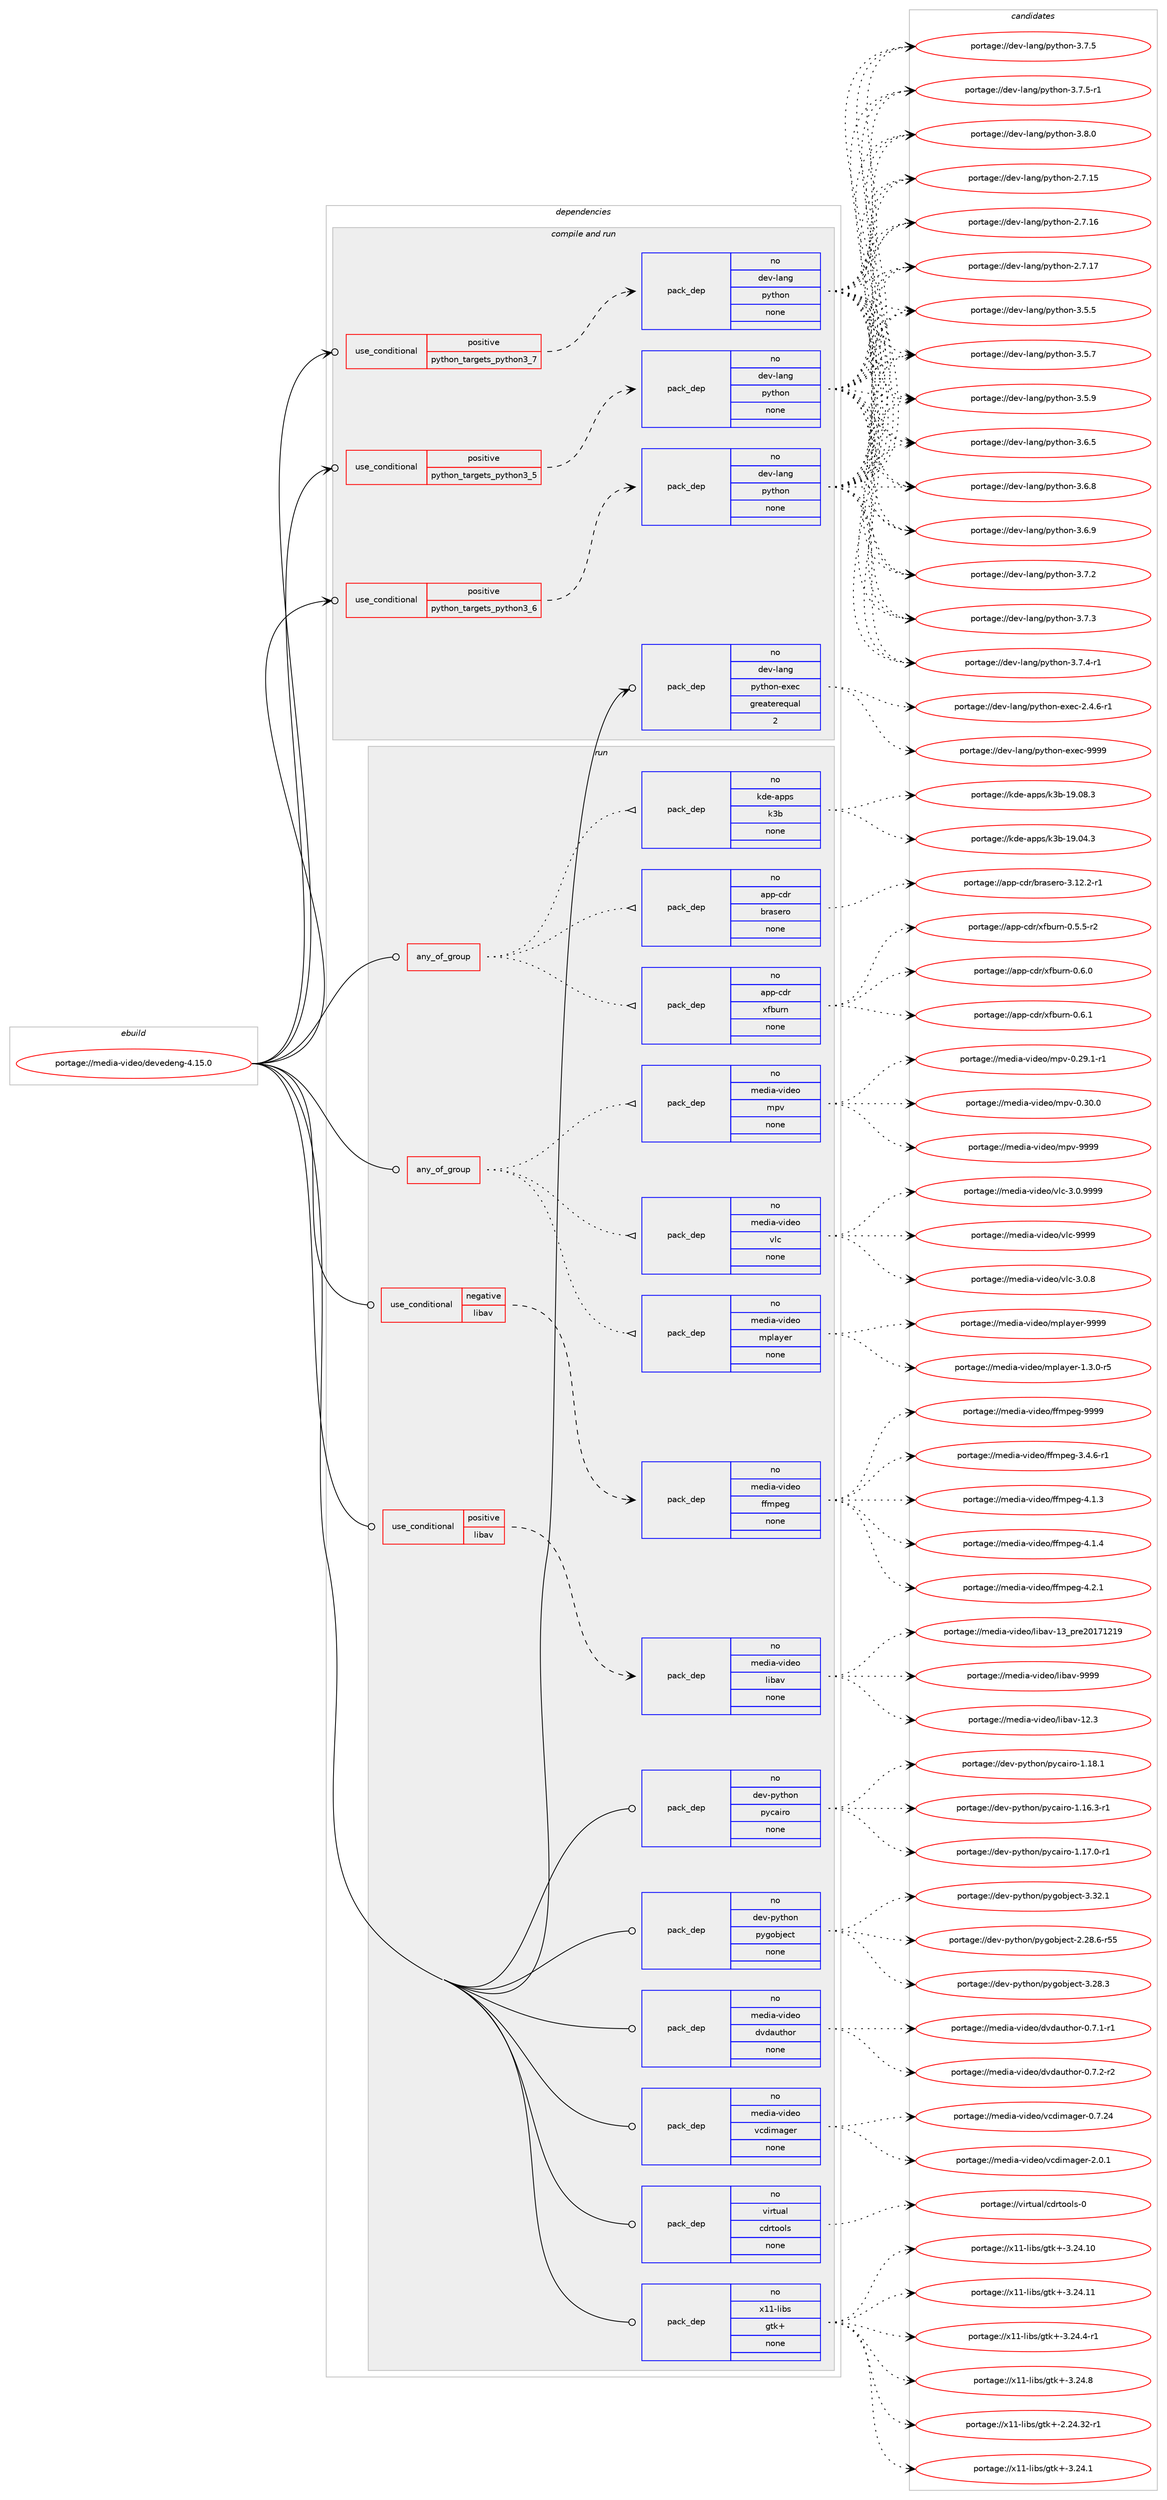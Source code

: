 digraph prolog {

# *************
# Graph options
# *************

newrank=true;
concentrate=true;
compound=true;
graph [rankdir=LR,fontname=Helvetica,fontsize=10,ranksep=1.5];#, ranksep=2.5, nodesep=0.2];
edge  [arrowhead=vee];
node  [fontname=Helvetica,fontsize=10];

# **********
# The ebuild
# **********

subgraph cluster_leftcol {
color=gray;
rank=same;
label=<<i>ebuild</i>>;
id [label="portage://media-video/devedeng-4.15.0", color=red, width=4, href="../media-video/devedeng-4.15.0.svg"];
}

# ****************
# The dependencies
# ****************

subgraph cluster_midcol {
color=gray;
label=<<i>dependencies</i>>;
subgraph cluster_compile {
fillcolor="#eeeeee";
style=filled;
label=<<i>compile</i>>;
}
subgraph cluster_compileandrun {
fillcolor="#eeeeee";
style=filled;
label=<<i>compile and run</i>>;
subgraph cond84228 {
dependency339027 [label=<<TABLE BORDER="0" CELLBORDER="1" CELLSPACING="0" CELLPADDING="4"><TR><TD ROWSPAN="3" CELLPADDING="10">use_conditional</TD></TR><TR><TD>positive</TD></TR><TR><TD>python_targets_python3_5</TD></TR></TABLE>>, shape=none, color=red];
subgraph pack249238 {
dependency339028 [label=<<TABLE BORDER="0" CELLBORDER="1" CELLSPACING="0" CELLPADDING="4" WIDTH="220"><TR><TD ROWSPAN="6" CELLPADDING="30">pack_dep</TD></TR><TR><TD WIDTH="110">no</TD></TR><TR><TD>dev-lang</TD></TR><TR><TD>python</TD></TR><TR><TD>none</TD></TR><TR><TD></TD></TR></TABLE>>, shape=none, color=blue];
}
dependency339027:e -> dependency339028:w [weight=20,style="dashed",arrowhead="vee"];
}
id:e -> dependency339027:w [weight=20,style="solid",arrowhead="odotvee"];
subgraph cond84229 {
dependency339029 [label=<<TABLE BORDER="0" CELLBORDER="1" CELLSPACING="0" CELLPADDING="4"><TR><TD ROWSPAN="3" CELLPADDING="10">use_conditional</TD></TR><TR><TD>positive</TD></TR><TR><TD>python_targets_python3_6</TD></TR></TABLE>>, shape=none, color=red];
subgraph pack249239 {
dependency339030 [label=<<TABLE BORDER="0" CELLBORDER="1" CELLSPACING="0" CELLPADDING="4" WIDTH="220"><TR><TD ROWSPAN="6" CELLPADDING="30">pack_dep</TD></TR><TR><TD WIDTH="110">no</TD></TR><TR><TD>dev-lang</TD></TR><TR><TD>python</TD></TR><TR><TD>none</TD></TR><TR><TD></TD></TR></TABLE>>, shape=none, color=blue];
}
dependency339029:e -> dependency339030:w [weight=20,style="dashed",arrowhead="vee"];
}
id:e -> dependency339029:w [weight=20,style="solid",arrowhead="odotvee"];
subgraph cond84230 {
dependency339031 [label=<<TABLE BORDER="0" CELLBORDER="1" CELLSPACING="0" CELLPADDING="4"><TR><TD ROWSPAN="3" CELLPADDING="10">use_conditional</TD></TR><TR><TD>positive</TD></TR><TR><TD>python_targets_python3_7</TD></TR></TABLE>>, shape=none, color=red];
subgraph pack249240 {
dependency339032 [label=<<TABLE BORDER="0" CELLBORDER="1" CELLSPACING="0" CELLPADDING="4" WIDTH="220"><TR><TD ROWSPAN="6" CELLPADDING="30">pack_dep</TD></TR><TR><TD WIDTH="110">no</TD></TR><TR><TD>dev-lang</TD></TR><TR><TD>python</TD></TR><TR><TD>none</TD></TR><TR><TD></TD></TR></TABLE>>, shape=none, color=blue];
}
dependency339031:e -> dependency339032:w [weight=20,style="dashed",arrowhead="vee"];
}
id:e -> dependency339031:w [weight=20,style="solid",arrowhead="odotvee"];
subgraph pack249241 {
dependency339033 [label=<<TABLE BORDER="0" CELLBORDER="1" CELLSPACING="0" CELLPADDING="4" WIDTH="220"><TR><TD ROWSPAN="6" CELLPADDING="30">pack_dep</TD></TR><TR><TD WIDTH="110">no</TD></TR><TR><TD>dev-lang</TD></TR><TR><TD>python-exec</TD></TR><TR><TD>greaterequal</TD></TR><TR><TD>2</TD></TR></TABLE>>, shape=none, color=blue];
}
id:e -> dependency339033:w [weight=20,style="solid",arrowhead="odotvee"];
}
subgraph cluster_run {
fillcolor="#eeeeee";
style=filled;
label=<<i>run</i>>;
subgraph any5418 {
dependency339034 [label=<<TABLE BORDER="0" CELLBORDER="1" CELLSPACING="0" CELLPADDING="4"><TR><TD CELLPADDING="10">any_of_group</TD></TR></TABLE>>, shape=none, color=red];subgraph pack249242 {
dependency339035 [label=<<TABLE BORDER="0" CELLBORDER="1" CELLSPACING="0" CELLPADDING="4" WIDTH="220"><TR><TD ROWSPAN="6" CELLPADDING="30">pack_dep</TD></TR><TR><TD WIDTH="110">no</TD></TR><TR><TD>app-cdr</TD></TR><TR><TD>brasero</TD></TR><TR><TD>none</TD></TR><TR><TD></TD></TR></TABLE>>, shape=none, color=blue];
}
dependency339034:e -> dependency339035:w [weight=20,style="dotted",arrowhead="oinv"];
subgraph pack249243 {
dependency339036 [label=<<TABLE BORDER="0" CELLBORDER="1" CELLSPACING="0" CELLPADDING="4" WIDTH="220"><TR><TD ROWSPAN="6" CELLPADDING="30">pack_dep</TD></TR><TR><TD WIDTH="110">no</TD></TR><TR><TD>kde-apps</TD></TR><TR><TD>k3b</TD></TR><TR><TD>none</TD></TR><TR><TD></TD></TR></TABLE>>, shape=none, color=blue];
}
dependency339034:e -> dependency339036:w [weight=20,style="dotted",arrowhead="oinv"];
subgraph pack249244 {
dependency339037 [label=<<TABLE BORDER="0" CELLBORDER="1" CELLSPACING="0" CELLPADDING="4" WIDTH="220"><TR><TD ROWSPAN="6" CELLPADDING="30">pack_dep</TD></TR><TR><TD WIDTH="110">no</TD></TR><TR><TD>app-cdr</TD></TR><TR><TD>xfburn</TD></TR><TR><TD>none</TD></TR><TR><TD></TD></TR></TABLE>>, shape=none, color=blue];
}
dependency339034:e -> dependency339037:w [weight=20,style="dotted",arrowhead="oinv"];
}
id:e -> dependency339034:w [weight=20,style="solid",arrowhead="odot"];
subgraph any5419 {
dependency339038 [label=<<TABLE BORDER="0" CELLBORDER="1" CELLSPACING="0" CELLPADDING="4"><TR><TD CELLPADDING="10">any_of_group</TD></TR></TABLE>>, shape=none, color=red];subgraph pack249245 {
dependency339039 [label=<<TABLE BORDER="0" CELLBORDER="1" CELLSPACING="0" CELLPADDING="4" WIDTH="220"><TR><TD ROWSPAN="6" CELLPADDING="30">pack_dep</TD></TR><TR><TD WIDTH="110">no</TD></TR><TR><TD>media-video</TD></TR><TR><TD>vlc</TD></TR><TR><TD>none</TD></TR><TR><TD></TD></TR></TABLE>>, shape=none, color=blue];
}
dependency339038:e -> dependency339039:w [weight=20,style="dotted",arrowhead="oinv"];
subgraph pack249246 {
dependency339040 [label=<<TABLE BORDER="0" CELLBORDER="1" CELLSPACING="0" CELLPADDING="4" WIDTH="220"><TR><TD ROWSPAN="6" CELLPADDING="30">pack_dep</TD></TR><TR><TD WIDTH="110">no</TD></TR><TR><TD>media-video</TD></TR><TR><TD>mpv</TD></TR><TR><TD>none</TD></TR><TR><TD></TD></TR></TABLE>>, shape=none, color=blue];
}
dependency339038:e -> dependency339040:w [weight=20,style="dotted",arrowhead="oinv"];
subgraph pack249247 {
dependency339041 [label=<<TABLE BORDER="0" CELLBORDER="1" CELLSPACING="0" CELLPADDING="4" WIDTH="220"><TR><TD ROWSPAN="6" CELLPADDING="30">pack_dep</TD></TR><TR><TD WIDTH="110">no</TD></TR><TR><TD>media-video</TD></TR><TR><TD>mplayer</TD></TR><TR><TD>none</TD></TR><TR><TD></TD></TR></TABLE>>, shape=none, color=blue];
}
dependency339038:e -> dependency339041:w [weight=20,style="dotted",arrowhead="oinv"];
}
id:e -> dependency339038:w [weight=20,style="solid",arrowhead="odot"];
subgraph cond84231 {
dependency339042 [label=<<TABLE BORDER="0" CELLBORDER="1" CELLSPACING="0" CELLPADDING="4"><TR><TD ROWSPAN="3" CELLPADDING="10">use_conditional</TD></TR><TR><TD>negative</TD></TR><TR><TD>libav</TD></TR></TABLE>>, shape=none, color=red];
subgraph pack249248 {
dependency339043 [label=<<TABLE BORDER="0" CELLBORDER="1" CELLSPACING="0" CELLPADDING="4" WIDTH="220"><TR><TD ROWSPAN="6" CELLPADDING="30">pack_dep</TD></TR><TR><TD WIDTH="110">no</TD></TR><TR><TD>media-video</TD></TR><TR><TD>ffmpeg</TD></TR><TR><TD>none</TD></TR><TR><TD></TD></TR></TABLE>>, shape=none, color=blue];
}
dependency339042:e -> dependency339043:w [weight=20,style="dashed",arrowhead="vee"];
}
id:e -> dependency339042:w [weight=20,style="solid",arrowhead="odot"];
subgraph cond84232 {
dependency339044 [label=<<TABLE BORDER="0" CELLBORDER="1" CELLSPACING="0" CELLPADDING="4"><TR><TD ROWSPAN="3" CELLPADDING="10">use_conditional</TD></TR><TR><TD>positive</TD></TR><TR><TD>libav</TD></TR></TABLE>>, shape=none, color=red];
subgraph pack249249 {
dependency339045 [label=<<TABLE BORDER="0" CELLBORDER="1" CELLSPACING="0" CELLPADDING="4" WIDTH="220"><TR><TD ROWSPAN="6" CELLPADDING="30">pack_dep</TD></TR><TR><TD WIDTH="110">no</TD></TR><TR><TD>media-video</TD></TR><TR><TD>libav</TD></TR><TR><TD>none</TD></TR><TR><TD></TD></TR></TABLE>>, shape=none, color=blue];
}
dependency339044:e -> dependency339045:w [weight=20,style="dashed",arrowhead="vee"];
}
id:e -> dependency339044:w [weight=20,style="solid",arrowhead="odot"];
subgraph pack249250 {
dependency339046 [label=<<TABLE BORDER="0" CELLBORDER="1" CELLSPACING="0" CELLPADDING="4" WIDTH="220"><TR><TD ROWSPAN="6" CELLPADDING="30">pack_dep</TD></TR><TR><TD WIDTH="110">no</TD></TR><TR><TD>dev-python</TD></TR><TR><TD>pycairo</TD></TR><TR><TD>none</TD></TR><TR><TD></TD></TR></TABLE>>, shape=none, color=blue];
}
id:e -> dependency339046:w [weight=20,style="solid",arrowhead="odot"];
subgraph pack249251 {
dependency339047 [label=<<TABLE BORDER="0" CELLBORDER="1" CELLSPACING="0" CELLPADDING="4" WIDTH="220"><TR><TD ROWSPAN="6" CELLPADDING="30">pack_dep</TD></TR><TR><TD WIDTH="110">no</TD></TR><TR><TD>dev-python</TD></TR><TR><TD>pygobject</TD></TR><TR><TD>none</TD></TR><TR><TD></TD></TR></TABLE>>, shape=none, color=blue];
}
id:e -> dependency339047:w [weight=20,style="solid",arrowhead="odot"];
subgraph pack249252 {
dependency339048 [label=<<TABLE BORDER="0" CELLBORDER="1" CELLSPACING="0" CELLPADDING="4" WIDTH="220"><TR><TD ROWSPAN="6" CELLPADDING="30">pack_dep</TD></TR><TR><TD WIDTH="110">no</TD></TR><TR><TD>media-video</TD></TR><TR><TD>dvdauthor</TD></TR><TR><TD>none</TD></TR><TR><TD></TD></TR></TABLE>>, shape=none, color=blue];
}
id:e -> dependency339048:w [weight=20,style="solid",arrowhead="odot"];
subgraph pack249253 {
dependency339049 [label=<<TABLE BORDER="0" CELLBORDER="1" CELLSPACING="0" CELLPADDING="4" WIDTH="220"><TR><TD ROWSPAN="6" CELLPADDING="30">pack_dep</TD></TR><TR><TD WIDTH="110">no</TD></TR><TR><TD>media-video</TD></TR><TR><TD>vcdimager</TD></TR><TR><TD>none</TD></TR><TR><TD></TD></TR></TABLE>>, shape=none, color=blue];
}
id:e -> dependency339049:w [weight=20,style="solid",arrowhead="odot"];
subgraph pack249254 {
dependency339050 [label=<<TABLE BORDER="0" CELLBORDER="1" CELLSPACING="0" CELLPADDING="4" WIDTH="220"><TR><TD ROWSPAN="6" CELLPADDING="30">pack_dep</TD></TR><TR><TD WIDTH="110">no</TD></TR><TR><TD>virtual</TD></TR><TR><TD>cdrtools</TD></TR><TR><TD>none</TD></TR><TR><TD></TD></TR></TABLE>>, shape=none, color=blue];
}
id:e -> dependency339050:w [weight=20,style="solid",arrowhead="odot"];
subgraph pack249255 {
dependency339051 [label=<<TABLE BORDER="0" CELLBORDER="1" CELLSPACING="0" CELLPADDING="4" WIDTH="220"><TR><TD ROWSPAN="6" CELLPADDING="30">pack_dep</TD></TR><TR><TD WIDTH="110">no</TD></TR><TR><TD>x11-libs</TD></TR><TR><TD>gtk+</TD></TR><TR><TD>none</TD></TR><TR><TD></TD></TR></TABLE>>, shape=none, color=blue];
}
id:e -> dependency339051:w [weight=20,style="solid",arrowhead="odot"];
}
}

# **************
# The candidates
# **************

subgraph cluster_choices {
rank=same;
color=gray;
label=<<i>candidates</i>>;

subgraph choice249238 {
color=black;
nodesep=1;
choiceportage10010111845108971101034711212111610411111045504655464953 [label="portage://dev-lang/python-2.7.15", color=red, width=4,href="../dev-lang/python-2.7.15.svg"];
choiceportage10010111845108971101034711212111610411111045504655464954 [label="portage://dev-lang/python-2.7.16", color=red, width=4,href="../dev-lang/python-2.7.16.svg"];
choiceportage10010111845108971101034711212111610411111045504655464955 [label="portage://dev-lang/python-2.7.17", color=red, width=4,href="../dev-lang/python-2.7.17.svg"];
choiceportage100101118451089711010347112121116104111110455146534653 [label="portage://dev-lang/python-3.5.5", color=red, width=4,href="../dev-lang/python-3.5.5.svg"];
choiceportage100101118451089711010347112121116104111110455146534655 [label="portage://dev-lang/python-3.5.7", color=red, width=4,href="../dev-lang/python-3.5.7.svg"];
choiceportage100101118451089711010347112121116104111110455146534657 [label="portage://dev-lang/python-3.5.9", color=red, width=4,href="../dev-lang/python-3.5.9.svg"];
choiceportage100101118451089711010347112121116104111110455146544653 [label="portage://dev-lang/python-3.6.5", color=red, width=4,href="../dev-lang/python-3.6.5.svg"];
choiceportage100101118451089711010347112121116104111110455146544656 [label="portage://dev-lang/python-3.6.8", color=red, width=4,href="../dev-lang/python-3.6.8.svg"];
choiceportage100101118451089711010347112121116104111110455146544657 [label="portage://dev-lang/python-3.6.9", color=red, width=4,href="../dev-lang/python-3.6.9.svg"];
choiceportage100101118451089711010347112121116104111110455146554650 [label="portage://dev-lang/python-3.7.2", color=red, width=4,href="../dev-lang/python-3.7.2.svg"];
choiceportage100101118451089711010347112121116104111110455146554651 [label="portage://dev-lang/python-3.7.3", color=red, width=4,href="../dev-lang/python-3.7.3.svg"];
choiceportage1001011184510897110103471121211161041111104551465546524511449 [label="portage://dev-lang/python-3.7.4-r1", color=red, width=4,href="../dev-lang/python-3.7.4-r1.svg"];
choiceportage100101118451089711010347112121116104111110455146554653 [label="portage://dev-lang/python-3.7.5", color=red, width=4,href="../dev-lang/python-3.7.5.svg"];
choiceportage1001011184510897110103471121211161041111104551465546534511449 [label="portage://dev-lang/python-3.7.5-r1", color=red, width=4,href="../dev-lang/python-3.7.5-r1.svg"];
choiceportage100101118451089711010347112121116104111110455146564648 [label="portage://dev-lang/python-3.8.0", color=red, width=4,href="../dev-lang/python-3.8.0.svg"];
dependency339028:e -> choiceportage10010111845108971101034711212111610411111045504655464953:w [style=dotted,weight="100"];
dependency339028:e -> choiceportage10010111845108971101034711212111610411111045504655464954:w [style=dotted,weight="100"];
dependency339028:e -> choiceportage10010111845108971101034711212111610411111045504655464955:w [style=dotted,weight="100"];
dependency339028:e -> choiceportage100101118451089711010347112121116104111110455146534653:w [style=dotted,weight="100"];
dependency339028:e -> choiceportage100101118451089711010347112121116104111110455146534655:w [style=dotted,weight="100"];
dependency339028:e -> choiceportage100101118451089711010347112121116104111110455146534657:w [style=dotted,weight="100"];
dependency339028:e -> choiceportage100101118451089711010347112121116104111110455146544653:w [style=dotted,weight="100"];
dependency339028:e -> choiceportage100101118451089711010347112121116104111110455146544656:w [style=dotted,weight="100"];
dependency339028:e -> choiceportage100101118451089711010347112121116104111110455146544657:w [style=dotted,weight="100"];
dependency339028:e -> choiceportage100101118451089711010347112121116104111110455146554650:w [style=dotted,weight="100"];
dependency339028:e -> choiceportage100101118451089711010347112121116104111110455146554651:w [style=dotted,weight="100"];
dependency339028:e -> choiceportage1001011184510897110103471121211161041111104551465546524511449:w [style=dotted,weight="100"];
dependency339028:e -> choiceportage100101118451089711010347112121116104111110455146554653:w [style=dotted,weight="100"];
dependency339028:e -> choiceportage1001011184510897110103471121211161041111104551465546534511449:w [style=dotted,weight="100"];
dependency339028:e -> choiceportage100101118451089711010347112121116104111110455146564648:w [style=dotted,weight="100"];
}
subgraph choice249239 {
color=black;
nodesep=1;
choiceportage10010111845108971101034711212111610411111045504655464953 [label="portage://dev-lang/python-2.7.15", color=red, width=4,href="../dev-lang/python-2.7.15.svg"];
choiceportage10010111845108971101034711212111610411111045504655464954 [label="portage://dev-lang/python-2.7.16", color=red, width=4,href="../dev-lang/python-2.7.16.svg"];
choiceportage10010111845108971101034711212111610411111045504655464955 [label="portage://dev-lang/python-2.7.17", color=red, width=4,href="../dev-lang/python-2.7.17.svg"];
choiceportage100101118451089711010347112121116104111110455146534653 [label="portage://dev-lang/python-3.5.5", color=red, width=4,href="../dev-lang/python-3.5.5.svg"];
choiceportage100101118451089711010347112121116104111110455146534655 [label="portage://dev-lang/python-3.5.7", color=red, width=4,href="../dev-lang/python-3.5.7.svg"];
choiceportage100101118451089711010347112121116104111110455146534657 [label="portage://dev-lang/python-3.5.9", color=red, width=4,href="../dev-lang/python-3.5.9.svg"];
choiceportage100101118451089711010347112121116104111110455146544653 [label="portage://dev-lang/python-3.6.5", color=red, width=4,href="../dev-lang/python-3.6.5.svg"];
choiceportage100101118451089711010347112121116104111110455146544656 [label="portage://dev-lang/python-3.6.8", color=red, width=4,href="../dev-lang/python-3.6.8.svg"];
choiceportage100101118451089711010347112121116104111110455146544657 [label="portage://dev-lang/python-3.6.9", color=red, width=4,href="../dev-lang/python-3.6.9.svg"];
choiceportage100101118451089711010347112121116104111110455146554650 [label="portage://dev-lang/python-3.7.2", color=red, width=4,href="../dev-lang/python-3.7.2.svg"];
choiceportage100101118451089711010347112121116104111110455146554651 [label="portage://dev-lang/python-3.7.3", color=red, width=4,href="../dev-lang/python-3.7.3.svg"];
choiceportage1001011184510897110103471121211161041111104551465546524511449 [label="portage://dev-lang/python-3.7.4-r1", color=red, width=4,href="../dev-lang/python-3.7.4-r1.svg"];
choiceportage100101118451089711010347112121116104111110455146554653 [label="portage://dev-lang/python-3.7.5", color=red, width=4,href="../dev-lang/python-3.7.5.svg"];
choiceportage1001011184510897110103471121211161041111104551465546534511449 [label="portage://dev-lang/python-3.7.5-r1", color=red, width=4,href="../dev-lang/python-3.7.5-r1.svg"];
choiceportage100101118451089711010347112121116104111110455146564648 [label="portage://dev-lang/python-3.8.0", color=red, width=4,href="../dev-lang/python-3.8.0.svg"];
dependency339030:e -> choiceportage10010111845108971101034711212111610411111045504655464953:w [style=dotted,weight="100"];
dependency339030:e -> choiceportage10010111845108971101034711212111610411111045504655464954:w [style=dotted,weight="100"];
dependency339030:e -> choiceportage10010111845108971101034711212111610411111045504655464955:w [style=dotted,weight="100"];
dependency339030:e -> choiceportage100101118451089711010347112121116104111110455146534653:w [style=dotted,weight="100"];
dependency339030:e -> choiceportage100101118451089711010347112121116104111110455146534655:w [style=dotted,weight="100"];
dependency339030:e -> choiceportage100101118451089711010347112121116104111110455146534657:w [style=dotted,weight="100"];
dependency339030:e -> choiceportage100101118451089711010347112121116104111110455146544653:w [style=dotted,weight="100"];
dependency339030:e -> choiceportage100101118451089711010347112121116104111110455146544656:w [style=dotted,weight="100"];
dependency339030:e -> choiceportage100101118451089711010347112121116104111110455146544657:w [style=dotted,weight="100"];
dependency339030:e -> choiceportage100101118451089711010347112121116104111110455146554650:w [style=dotted,weight="100"];
dependency339030:e -> choiceportage100101118451089711010347112121116104111110455146554651:w [style=dotted,weight="100"];
dependency339030:e -> choiceportage1001011184510897110103471121211161041111104551465546524511449:w [style=dotted,weight="100"];
dependency339030:e -> choiceportage100101118451089711010347112121116104111110455146554653:w [style=dotted,weight="100"];
dependency339030:e -> choiceportage1001011184510897110103471121211161041111104551465546534511449:w [style=dotted,weight="100"];
dependency339030:e -> choiceportage100101118451089711010347112121116104111110455146564648:w [style=dotted,weight="100"];
}
subgraph choice249240 {
color=black;
nodesep=1;
choiceportage10010111845108971101034711212111610411111045504655464953 [label="portage://dev-lang/python-2.7.15", color=red, width=4,href="../dev-lang/python-2.7.15.svg"];
choiceportage10010111845108971101034711212111610411111045504655464954 [label="portage://dev-lang/python-2.7.16", color=red, width=4,href="../dev-lang/python-2.7.16.svg"];
choiceportage10010111845108971101034711212111610411111045504655464955 [label="portage://dev-lang/python-2.7.17", color=red, width=4,href="../dev-lang/python-2.7.17.svg"];
choiceportage100101118451089711010347112121116104111110455146534653 [label="portage://dev-lang/python-3.5.5", color=red, width=4,href="../dev-lang/python-3.5.5.svg"];
choiceportage100101118451089711010347112121116104111110455146534655 [label="portage://dev-lang/python-3.5.7", color=red, width=4,href="../dev-lang/python-3.5.7.svg"];
choiceportage100101118451089711010347112121116104111110455146534657 [label="portage://dev-lang/python-3.5.9", color=red, width=4,href="../dev-lang/python-3.5.9.svg"];
choiceportage100101118451089711010347112121116104111110455146544653 [label="portage://dev-lang/python-3.6.5", color=red, width=4,href="../dev-lang/python-3.6.5.svg"];
choiceportage100101118451089711010347112121116104111110455146544656 [label="portage://dev-lang/python-3.6.8", color=red, width=4,href="../dev-lang/python-3.6.8.svg"];
choiceportage100101118451089711010347112121116104111110455146544657 [label="portage://dev-lang/python-3.6.9", color=red, width=4,href="../dev-lang/python-3.6.9.svg"];
choiceportage100101118451089711010347112121116104111110455146554650 [label="portage://dev-lang/python-3.7.2", color=red, width=4,href="../dev-lang/python-3.7.2.svg"];
choiceportage100101118451089711010347112121116104111110455146554651 [label="portage://dev-lang/python-3.7.3", color=red, width=4,href="../dev-lang/python-3.7.3.svg"];
choiceportage1001011184510897110103471121211161041111104551465546524511449 [label="portage://dev-lang/python-3.7.4-r1", color=red, width=4,href="../dev-lang/python-3.7.4-r1.svg"];
choiceportage100101118451089711010347112121116104111110455146554653 [label="portage://dev-lang/python-3.7.5", color=red, width=4,href="../dev-lang/python-3.7.5.svg"];
choiceportage1001011184510897110103471121211161041111104551465546534511449 [label="portage://dev-lang/python-3.7.5-r1", color=red, width=4,href="../dev-lang/python-3.7.5-r1.svg"];
choiceportage100101118451089711010347112121116104111110455146564648 [label="portage://dev-lang/python-3.8.0", color=red, width=4,href="../dev-lang/python-3.8.0.svg"];
dependency339032:e -> choiceportage10010111845108971101034711212111610411111045504655464953:w [style=dotted,weight="100"];
dependency339032:e -> choiceportage10010111845108971101034711212111610411111045504655464954:w [style=dotted,weight="100"];
dependency339032:e -> choiceportage10010111845108971101034711212111610411111045504655464955:w [style=dotted,weight="100"];
dependency339032:e -> choiceportage100101118451089711010347112121116104111110455146534653:w [style=dotted,weight="100"];
dependency339032:e -> choiceportage100101118451089711010347112121116104111110455146534655:w [style=dotted,weight="100"];
dependency339032:e -> choiceportage100101118451089711010347112121116104111110455146534657:w [style=dotted,weight="100"];
dependency339032:e -> choiceportage100101118451089711010347112121116104111110455146544653:w [style=dotted,weight="100"];
dependency339032:e -> choiceportage100101118451089711010347112121116104111110455146544656:w [style=dotted,weight="100"];
dependency339032:e -> choiceportage100101118451089711010347112121116104111110455146544657:w [style=dotted,weight="100"];
dependency339032:e -> choiceportage100101118451089711010347112121116104111110455146554650:w [style=dotted,weight="100"];
dependency339032:e -> choiceportage100101118451089711010347112121116104111110455146554651:w [style=dotted,weight="100"];
dependency339032:e -> choiceportage1001011184510897110103471121211161041111104551465546524511449:w [style=dotted,weight="100"];
dependency339032:e -> choiceportage100101118451089711010347112121116104111110455146554653:w [style=dotted,weight="100"];
dependency339032:e -> choiceportage1001011184510897110103471121211161041111104551465546534511449:w [style=dotted,weight="100"];
dependency339032:e -> choiceportage100101118451089711010347112121116104111110455146564648:w [style=dotted,weight="100"];
}
subgraph choice249241 {
color=black;
nodesep=1;
choiceportage10010111845108971101034711212111610411111045101120101994550465246544511449 [label="portage://dev-lang/python-exec-2.4.6-r1", color=red, width=4,href="../dev-lang/python-exec-2.4.6-r1.svg"];
choiceportage10010111845108971101034711212111610411111045101120101994557575757 [label="portage://dev-lang/python-exec-9999", color=red, width=4,href="../dev-lang/python-exec-9999.svg"];
dependency339033:e -> choiceportage10010111845108971101034711212111610411111045101120101994550465246544511449:w [style=dotted,weight="100"];
dependency339033:e -> choiceportage10010111845108971101034711212111610411111045101120101994557575757:w [style=dotted,weight="100"];
}
subgraph choice249242 {
color=black;
nodesep=1;
choiceportage971121124599100114479811497115101114111455146495046504511449 [label="portage://app-cdr/brasero-3.12.2-r1", color=red, width=4,href="../app-cdr/brasero-3.12.2-r1.svg"];
dependency339035:e -> choiceportage971121124599100114479811497115101114111455146495046504511449:w [style=dotted,weight="100"];
}
subgraph choice249243 {
color=black;
nodesep=1;
choiceportage10710010145971121121154710751984549574648524651 [label="portage://kde-apps/k3b-19.04.3", color=red, width=4,href="../kde-apps/k3b-19.04.3.svg"];
choiceportage10710010145971121121154710751984549574648564651 [label="portage://kde-apps/k3b-19.08.3", color=red, width=4,href="../kde-apps/k3b-19.08.3.svg"];
dependency339036:e -> choiceportage10710010145971121121154710751984549574648524651:w [style=dotted,weight="100"];
dependency339036:e -> choiceportage10710010145971121121154710751984549574648564651:w [style=dotted,weight="100"];
}
subgraph choice249244 {
color=black;
nodesep=1;
choiceportage97112112459910011447120102981171141104548465346534511450 [label="portage://app-cdr/xfburn-0.5.5-r2", color=red, width=4,href="../app-cdr/xfburn-0.5.5-r2.svg"];
choiceportage9711211245991001144712010298117114110454846544648 [label="portage://app-cdr/xfburn-0.6.0", color=red, width=4,href="../app-cdr/xfburn-0.6.0.svg"];
choiceportage9711211245991001144712010298117114110454846544649 [label="portage://app-cdr/xfburn-0.6.1", color=red, width=4,href="../app-cdr/xfburn-0.6.1.svg"];
dependency339037:e -> choiceportage97112112459910011447120102981171141104548465346534511450:w [style=dotted,weight="100"];
dependency339037:e -> choiceportage9711211245991001144712010298117114110454846544648:w [style=dotted,weight="100"];
dependency339037:e -> choiceportage9711211245991001144712010298117114110454846544649:w [style=dotted,weight="100"];
}
subgraph choice249245 {
color=black;
nodesep=1;
choiceportage10910110010597451181051001011114711810899455146484656 [label="portage://media-video/vlc-3.0.8", color=red, width=4,href="../media-video/vlc-3.0.8.svg"];
choiceportage10910110010597451181051001011114711810899455146484657575757 [label="portage://media-video/vlc-3.0.9999", color=red, width=4,href="../media-video/vlc-3.0.9999.svg"];
choiceportage109101100105974511810510010111147118108994557575757 [label="portage://media-video/vlc-9999", color=red, width=4,href="../media-video/vlc-9999.svg"];
dependency339039:e -> choiceportage10910110010597451181051001011114711810899455146484656:w [style=dotted,weight="100"];
dependency339039:e -> choiceportage10910110010597451181051001011114711810899455146484657575757:w [style=dotted,weight="100"];
dependency339039:e -> choiceportage109101100105974511810510010111147118108994557575757:w [style=dotted,weight="100"];
}
subgraph choice249246 {
color=black;
nodesep=1;
choiceportage109101100105974511810510010111147109112118454846505746494511449 [label="portage://media-video/mpv-0.29.1-r1", color=red, width=4,href="../media-video/mpv-0.29.1-r1.svg"];
choiceportage10910110010597451181051001011114710911211845484651484648 [label="portage://media-video/mpv-0.30.0", color=red, width=4,href="../media-video/mpv-0.30.0.svg"];
choiceportage1091011001059745118105100101111471091121184557575757 [label="portage://media-video/mpv-9999", color=red, width=4,href="../media-video/mpv-9999.svg"];
dependency339040:e -> choiceportage109101100105974511810510010111147109112118454846505746494511449:w [style=dotted,weight="100"];
dependency339040:e -> choiceportage10910110010597451181051001011114710911211845484651484648:w [style=dotted,weight="100"];
dependency339040:e -> choiceportage1091011001059745118105100101111471091121184557575757:w [style=dotted,weight="100"];
}
subgraph choice249247 {
color=black;
nodesep=1;
choiceportage109101100105974511810510010111147109112108971211011144549465146484511453 [label="portage://media-video/mplayer-1.3.0-r5", color=red, width=4,href="../media-video/mplayer-1.3.0-r5.svg"];
choiceportage109101100105974511810510010111147109112108971211011144557575757 [label="portage://media-video/mplayer-9999", color=red, width=4,href="../media-video/mplayer-9999.svg"];
dependency339041:e -> choiceportage109101100105974511810510010111147109112108971211011144549465146484511453:w [style=dotted,weight="100"];
dependency339041:e -> choiceportage109101100105974511810510010111147109112108971211011144557575757:w [style=dotted,weight="100"];
}
subgraph choice249248 {
color=black;
nodesep=1;
choiceportage1091011001059745118105100101111471021021091121011034551465246544511449 [label="portage://media-video/ffmpeg-3.4.6-r1", color=red, width=4,href="../media-video/ffmpeg-3.4.6-r1.svg"];
choiceportage109101100105974511810510010111147102102109112101103455246494651 [label="portage://media-video/ffmpeg-4.1.3", color=red, width=4,href="../media-video/ffmpeg-4.1.3.svg"];
choiceportage109101100105974511810510010111147102102109112101103455246494652 [label="portage://media-video/ffmpeg-4.1.4", color=red, width=4,href="../media-video/ffmpeg-4.1.4.svg"];
choiceportage109101100105974511810510010111147102102109112101103455246504649 [label="portage://media-video/ffmpeg-4.2.1", color=red, width=4,href="../media-video/ffmpeg-4.2.1.svg"];
choiceportage1091011001059745118105100101111471021021091121011034557575757 [label="portage://media-video/ffmpeg-9999", color=red, width=4,href="../media-video/ffmpeg-9999.svg"];
dependency339043:e -> choiceportage1091011001059745118105100101111471021021091121011034551465246544511449:w [style=dotted,weight="100"];
dependency339043:e -> choiceportage109101100105974511810510010111147102102109112101103455246494651:w [style=dotted,weight="100"];
dependency339043:e -> choiceportage109101100105974511810510010111147102102109112101103455246494652:w [style=dotted,weight="100"];
dependency339043:e -> choiceportage109101100105974511810510010111147102102109112101103455246504649:w [style=dotted,weight="100"];
dependency339043:e -> choiceportage1091011001059745118105100101111471021021091121011034557575757:w [style=dotted,weight="100"];
}
subgraph choice249249 {
color=black;
nodesep=1;
choiceportage10910110010597451181051001011114710810598971184549504651 [label="portage://media-video/libav-12.3", color=red, width=4,href="../media-video/libav-12.3.svg"];
choiceportage1091011001059745118105100101111471081059897118454951951121141015048495549504957 [label="portage://media-video/libav-13_pre20171219", color=red, width=4,href="../media-video/libav-13_pre20171219.svg"];
choiceportage10910110010597451181051001011114710810598971184557575757 [label="portage://media-video/libav-9999", color=red, width=4,href="../media-video/libav-9999.svg"];
dependency339045:e -> choiceportage10910110010597451181051001011114710810598971184549504651:w [style=dotted,weight="100"];
dependency339045:e -> choiceportage1091011001059745118105100101111471081059897118454951951121141015048495549504957:w [style=dotted,weight="100"];
dependency339045:e -> choiceportage10910110010597451181051001011114710810598971184557575757:w [style=dotted,weight="100"];
}
subgraph choice249250 {
color=black;
nodesep=1;
choiceportage10010111845112121116104111110471121219997105114111454946495446514511449 [label="portage://dev-python/pycairo-1.16.3-r1", color=red, width=4,href="../dev-python/pycairo-1.16.3-r1.svg"];
choiceportage10010111845112121116104111110471121219997105114111454946495546484511449 [label="portage://dev-python/pycairo-1.17.0-r1", color=red, width=4,href="../dev-python/pycairo-1.17.0-r1.svg"];
choiceportage1001011184511212111610411111047112121999710511411145494649564649 [label="portage://dev-python/pycairo-1.18.1", color=red, width=4,href="../dev-python/pycairo-1.18.1.svg"];
dependency339046:e -> choiceportage10010111845112121116104111110471121219997105114111454946495446514511449:w [style=dotted,weight="100"];
dependency339046:e -> choiceportage10010111845112121116104111110471121219997105114111454946495546484511449:w [style=dotted,weight="100"];
dependency339046:e -> choiceportage1001011184511212111610411111047112121999710511411145494649564649:w [style=dotted,weight="100"];
}
subgraph choice249251 {
color=black;
nodesep=1;
choiceportage1001011184511212111610411111047112121103111981061019911645504650564654451145353 [label="portage://dev-python/pygobject-2.28.6-r55", color=red, width=4,href="../dev-python/pygobject-2.28.6-r55.svg"];
choiceportage1001011184511212111610411111047112121103111981061019911645514650564651 [label="portage://dev-python/pygobject-3.28.3", color=red, width=4,href="../dev-python/pygobject-3.28.3.svg"];
choiceportage1001011184511212111610411111047112121103111981061019911645514651504649 [label="portage://dev-python/pygobject-3.32.1", color=red, width=4,href="../dev-python/pygobject-3.32.1.svg"];
dependency339047:e -> choiceportage1001011184511212111610411111047112121103111981061019911645504650564654451145353:w [style=dotted,weight="100"];
dependency339047:e -> choiceportage1001011184511212111610411111047112121103111981061019911645514650564651:w [style=dotted,weight="100"];
dependency339047:e -> choiceportage1001011184511212111610411111047112121103111981061019911645514651504649:w [style=dotted,weight="100"];
}
subgraph choice249252 {
color=black;
nodesep=1;
choiceportage109101100105974511810510010111147100118100971171161041111144548465546494511449 [label="portage://media-video/dvdauthor-0.7.1-r1", color=red, width=4,href="../media-video/dvdauthor-0.7.1-r1.svg"];
choiceportage109101100105974511810510010111147100118100971171161041111144548465546504511450 [label="portage://media-video/dvdauthor-0.7.2-r2", color=red, width=4,href="../media-video/dvdauthor-0.7.2-r2.svg"];
dependency339048:e -> choiceportage109101100105974511810510010111147100118100971171161041111144548465546494511449:w [style=dotted,weight="100"];
dependency339048:e -> choiceportage109101100105974511810510010111147100118100971171161041111144548465546504511450:w [style=dotted,weight="100"];
}
subgraph choice249253 {
color=black;
nodesep=1;
choiceportage109101100105974511810510010111147118991001051099710310111445484655465052 [label="portage://media-video/vcdimager-0.7.24", color=red, width=4,href="../media-video/vcdimager-0.7.24.svg"];
choiceportage1091011001059745118105100101111471189910010510997103101114455046484649 [label="portage://media-video/vcdimager-2.0.1", color=red, width=4,href="../media-video/vcdimager-2.0.1.svg"];
dependency339049:e -> choiceportage109101100105974511810510010111147118991001051099710310111445484655465052:w [style=dotted,weight="100"];
dependency339049:e -> choiceportage1091011001059745118105100101111471189910010510997103101114455046484649:w [style=dotted,weight="100"];
}
subgraph choice249254 {
color=black;
nodesep=1;
choiceportage1181051141161179710847991001141161111111081154548 [label="portage://virtual/cdrtools-0", color=red, width=4,href="../virtual/cdrtools-0.svg"];
dependency339050:e -> choiceportage1181051141161179710847991001141161111111081154548:w [style=dotted,weight="100"];
}
subgraph choice249255 {
color=black;
nodesep=1;
choiceportage12049494510810598115471031161074345504650524651504511449 [label="portage://x11-libs/gtk+-2.24.32-r1", color=red, width=4,href="../x11-libs/gtk+-2.24.32-r1.svg"];
choiceportage12049494510810598115471031161074345514650524649 [label="portage://x11-libs/gtk+-3.24.1", color=red, width=4,href="../x11-libs/gtk+-3.24.1.svg"];
choiceportage1204949451081059811547103116107434551465052464948 [label="portage://x11-libs/gtk+-3.24.10", color=red, width=4,href="../x11-libs/gtk+-3.24.10.svg"];
choiceportage1204949451081059811547103116107434551465052464949 [label="portage://x11-libs/gtk+-3.24.11", color=red, width=4,href="../x11-libs/gtk+-3.24.11.svg"];
choiceportage120494945108105981154710311610743455146505246524511449 [label="portage://x11-libs/gtk+-3.24.4-r1", color=red, width=4,href="../x11-libs/gtk+-3.24.4-r1.svg"];
choiceportage12049494510810598115471031161074345514650524656 [label="portage://x11-libs/gtk+-3.24.8", color=red, width=4,href="../x11-libs/gtk+-3.24.8.svg"];
dependency339051:e -> choiceportage12049494510810598115471031161074345504650524651504511449:w [style=dotted,weight="100"];
dependency339051:e -> choiceportage12049494510810598115471031161074345514650524649:w [style=dotted,weight="100"];
dependency339051:e -> choiceportage1204949451081059811547103116107434551465052464948:w [style=dotted,weight="100"];
dependency339051:e -> choiceportage1204949451081059811547103116107434551465052464949:w [style=dotted,weight="100"];
dependency339051:e -> choiceportage120494945108105981154710311610743455146505246524511449:w [style=dotted,weight="100"];
dependency339051:e -> choiceportage12049494510810598115471031161074345514650524656:w [style=dotted,weight="100"];
}
}

}
